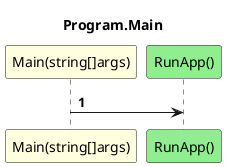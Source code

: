 @startuml Program.Main
title Program.Main
participant "Main(string[]args)" as Main_p0 #LightYellow
participant "RunApp()" as RunApp #LightGreen
autonumber
Main_p0 -> RunApp
@enduml

